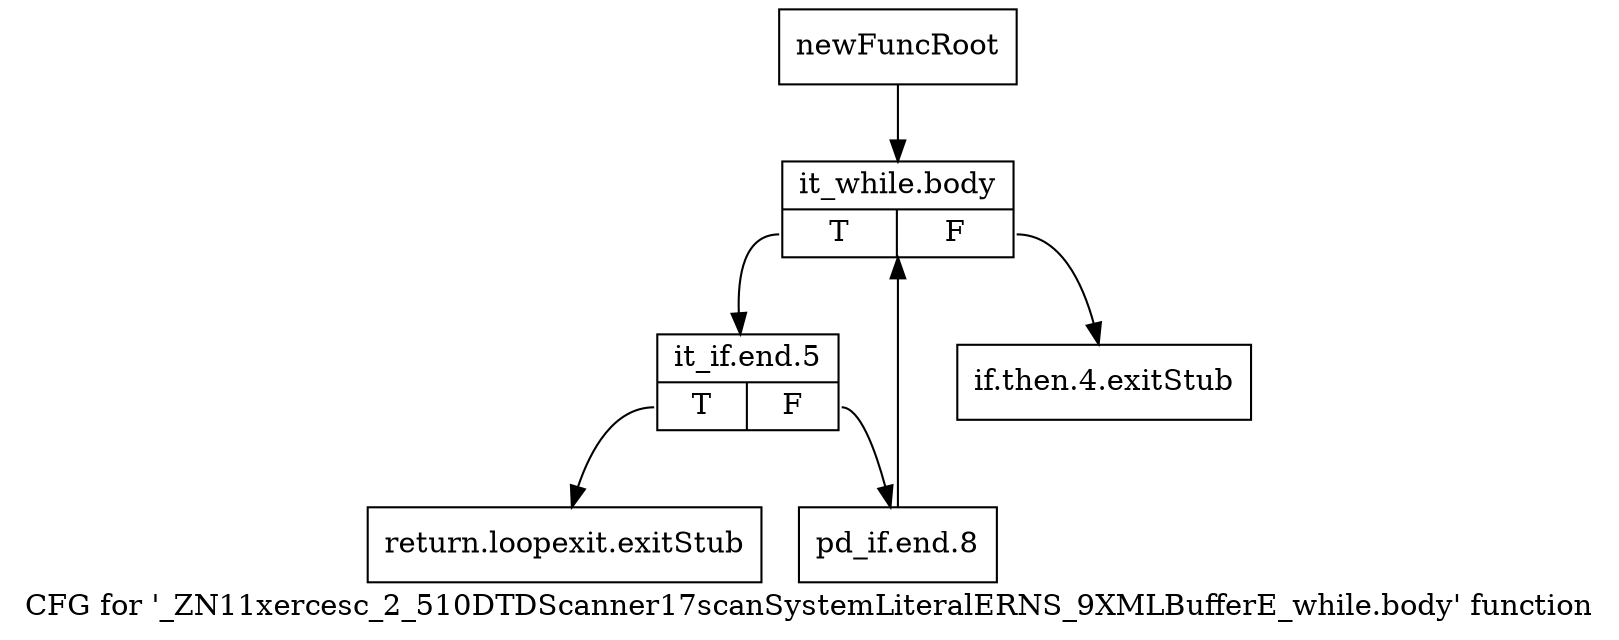 digraph "CFG for '_ZN11xercesc_2_510DTDScanner17scanSystemLiteralERNS_9XMLBufferE_while.body' function" {
	label="CFG for '_ZN11xercesc_2_510DTDScanner17scanSystemLiteralERNS_9XMLBufferE_while.body' function";

	Node0x983f870 [shape=record,label="{newFuncRoot}"];
	Node0x983f870 -> Node0x983f960;
	Node0x983f8c0 [shape=record,label="{if.then.4.exitStub}"];
	Node0x983f910 [shape=record,label="{return.loopexit.exitStub}"];
	Node0x983f960 [shape=record,label="{it_while.body|{<s0>T|<s1>F}}"];
	Node0x983f960:s0 -> Node0x9840210;
	Node0x983f960:s1 -> Node0x983f8c0;
	Node0x9840210 [shape=record,label="{it_if.end.5|{<s0>T|<s1>F}}"];
	Node0x9840210:s0 -> Node0x983f910;
	Node0x9840210:s1 -> Node0x9840260;
	Node0x9840260 [shape=record,label="{pd_if.end.8}"];
	Node0x9840260 -> Node0x983f960;
}
